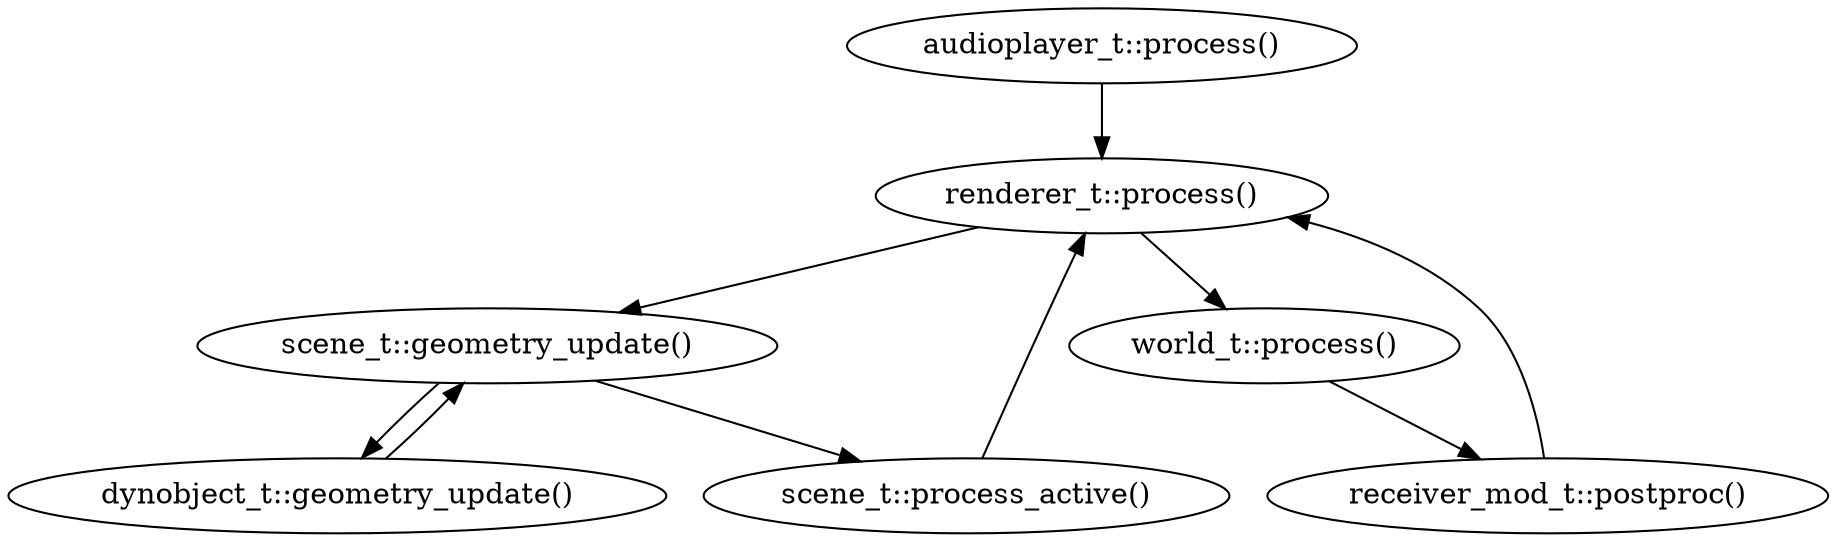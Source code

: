 digraph ap {

  //session;
  A1 [label="audioplayer_t::process()"];
  A2 [label="renderer_t::process()"];
  B1 [label="scene_t::geometry_update()"];
  B2 [label="scene_t::process_active()"];
  //B3 [label="renderer_t::process() - fill inputs"];
  B4 [label="world_t::process()"];
  C1 [label="receiver_mod_t::postproc()"];
  //B5 [label="renderer_t::process() - copy outputs"];
  C2 [label="dynobject_t::geometry_update()"];

  {
    // 
    A1 -> A2 -> B1 -> B2 -> A2 -> B4 -> C1 -> A2;
    B1 -> C2 -> B1;
  }
  
}

/*
 * Local Variables:
 * mode: c
 * c-basic-offset: 2
 * End:
 */
